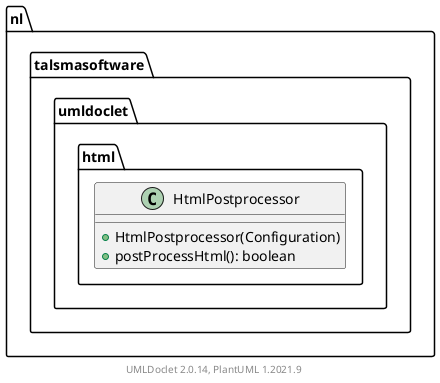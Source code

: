 @startuml
    namespace nl.talsmasoftware.umldoclet.html {

        class HtmlPostprocessor [[HtmlPostprocessor.html]] {
            +HtmlPostprocessor(Configuration)
            +postProcessHtml(): boolean
        }

    }

    center footer UMLDoclet 2.0.14, PlantUML 1.2021.9
@enduml
